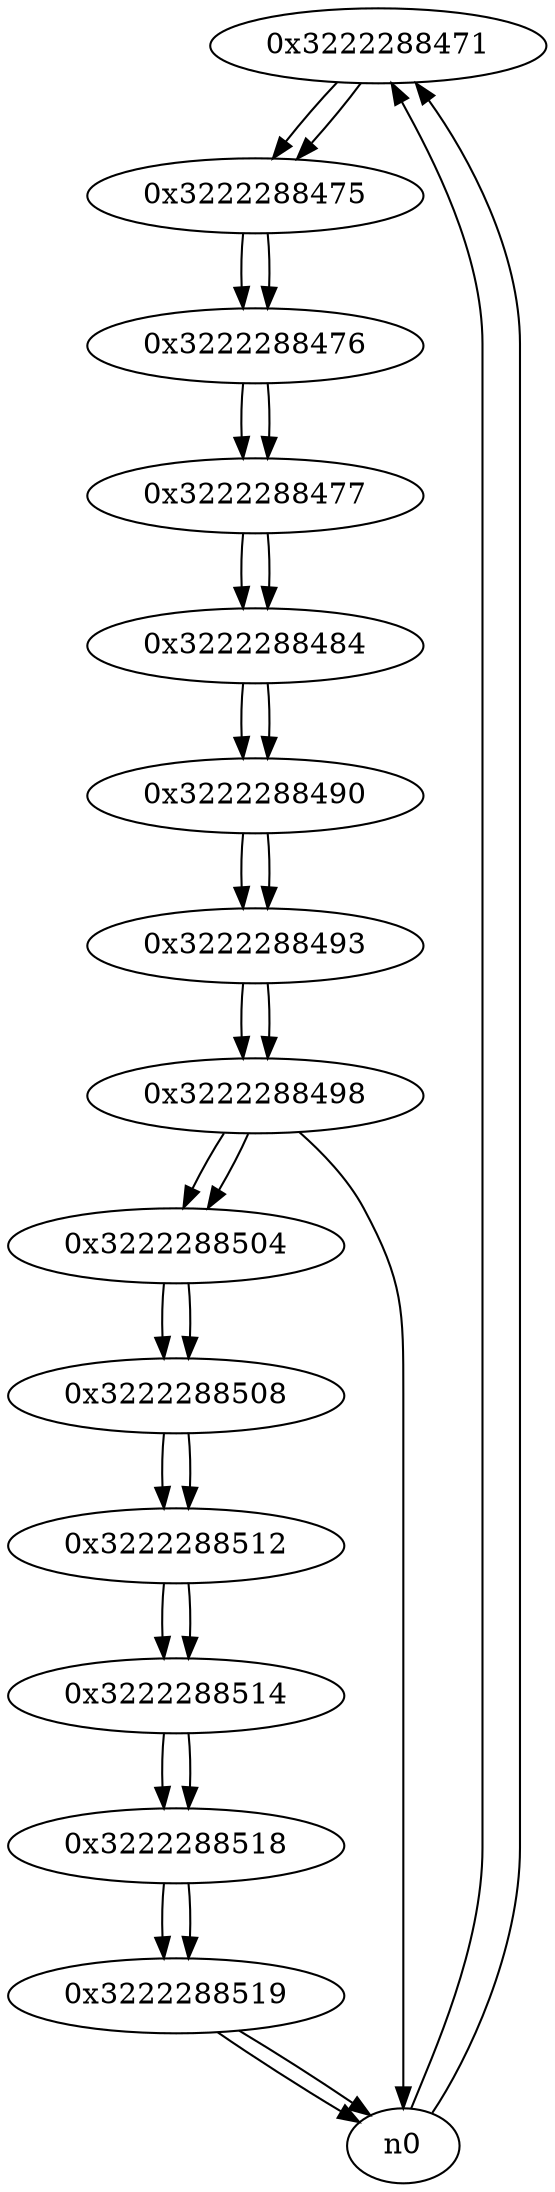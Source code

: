 digraph G{
/* nodes */
  n1 [label="0x3222288471"]
  n2 [label="0x3222288475"]
  n3 [label="0x3222288476"]
  n4 [label="0x3222288477"]
  n5 [label="0x3222288484"]
  n6 [label="0x3222288490"]
  n7 [label="0x3222288493"]
  n8 [label="0x3222288498"]
  n9 [label="0x3222288504"]
  n10 [label="0x3222288508"]
  n11 [label="0x3222288512"]
  n12 [label="0x3222288514"]
  n13 [label="0x3222288518"]
  n14 [label="0x3222288519"]
/* edges */
n1 -> n2;
n0 -> n1;
n0 -> n1;
n2 -> n3;
n1 -> n2;
n3 -> n4;
n2 -> n3;
n4 -> n5;
n3 -> n4;
n5 -> n6;
n4 -> n5;
n6 -> n7;
n5 -> n6;
n7 -> n8;
n6 -> n7;
n8 -> n9;
n8 -> n0;
n7 -> n8;
n9 -> n10;
n8 -> n9;
n10 -> n11;
n9 -> n10;
n11 -> n12;
n10 -> n11;
n12 -> n13;
n11 -> n12;
n13 -> n14;
n12 -> n13;
n14 -> n0;
n14 -> n0;
n13 -> n14;
}
